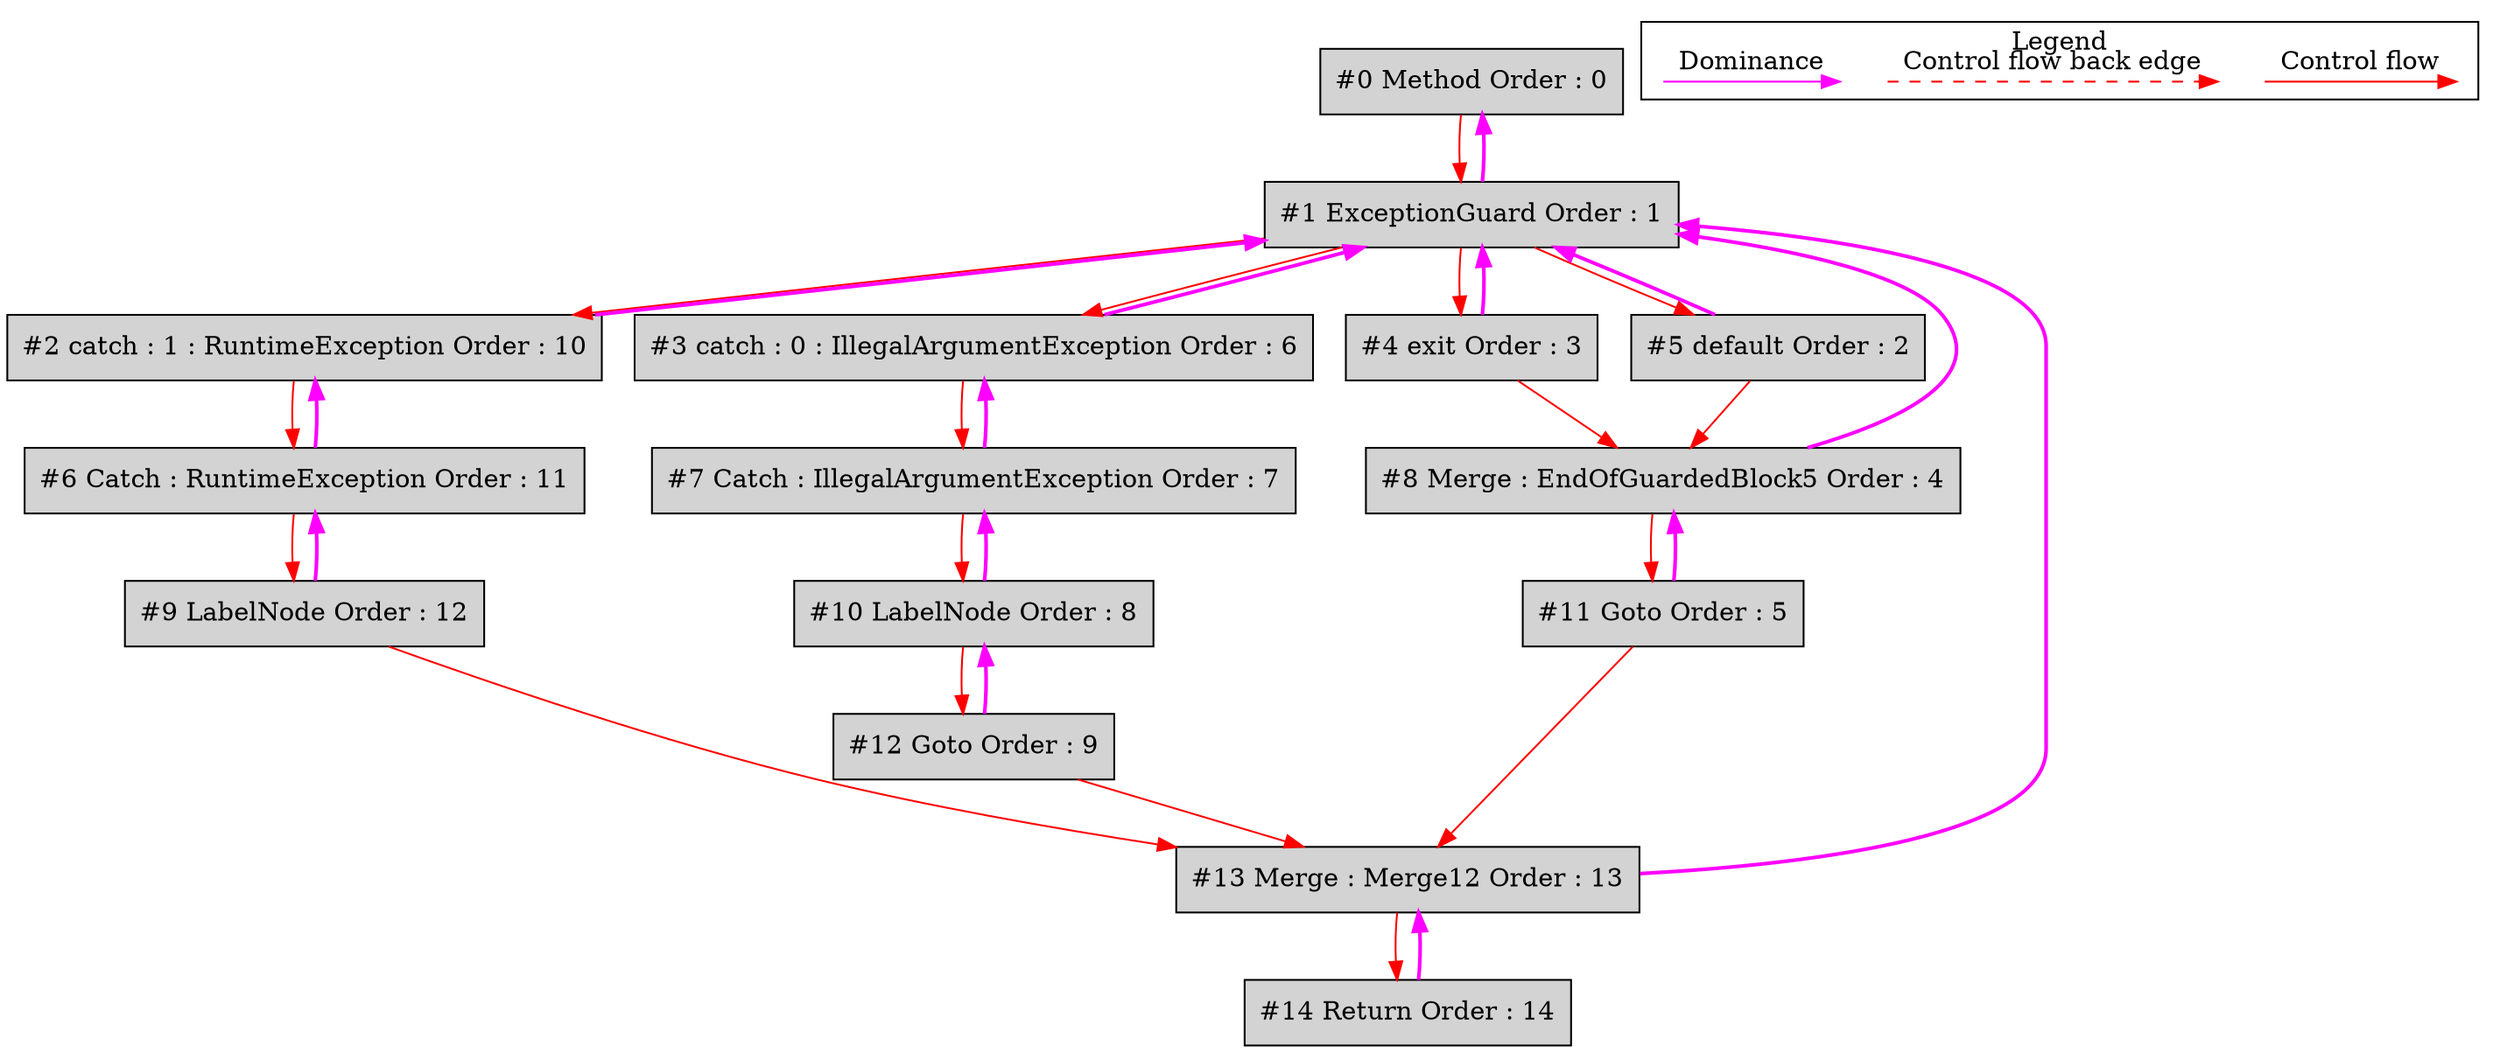 digraph debugoutput {
 ordering="in";
 node0[label="#0 Method Order : 0",shape=box, fillcolor=lightgrey, style=filled];
 node1[label="#1 ExceptionGuard Order : 1",shape=box, fillcolor=lightgrey, style=filled];
 node1 -> node0[dir="forward" color="fuchsia" penwidth="2"];
 node0 -> node1[labeldistance=2, color=red, fontcolor=red];
 node2[label="#2 catch : 1 : RuntimeException Order : 10",shape=box, fillcolor=lightgrey, style=filled];
 node2 -> node1[dir="forward" color="fuchsia" penwidth="2"];
 node1 -> node2[labeldistance=2, color=red, fontcolor=red];
 node3[label="#3 catch : 0 : IllegalArgumentException Order : 6",shape=box, fillcolor=lightgrey, style=filled];
 node3 -> node1[dir="forward" color="fuchsia" penwidth="2"];
 node1 -> node3[labeldistance=2, color=red, fontcolor=red];
 node4[label="#4 exit Order : 3",shape=box, fillcolor=lightgrey, style=filled];
 node4 -> node1[dir="forward" color="fuchsia" penwidth="2"];
 node1 -> node4[labeldistance=2, color=red, fontcolor=red];
 node5[label="#5 default Order : 2",shape=box, fillcolor=lightgrey, style=filled];
 node5 -> node1[dir="forward" color="fuchsia" penwidth="2"];
 node1 -> node5[labeldistance=2, color=red, fontcolor=red];
 node6[label="#6 Catch : RuntimeException Order : 11",shape=box, fillcolor=lightgrey, style=filled];
 node6 -> node2[dir="forward" color="fuchsia" penwidth="2"];
 node2 -> node6[labeldistance=2, color=red, fontcolor=red];
 node7[label="#7 Catch : IllegalArgumentException Order : 7",shape=box, fillcolor=lightgrey, style=filled];
 node7 -> node3[dir="forward" color="fuchsia" penwidth="2"];
 node3 -> node7[labeldistance=2, color=red, fontcolor=red];
 node8[label="#8 Merge : EndOfGuardedBlock5 Order : 4",shape=box, fillcolor=lightgrey, style=filled];
 node8 -> node1[dir="forward" color="fuchsia" penwidth="2"];
 node5 -> node8[labeldistance=2, color=red, fontcolor=red];
 node4 -> node8[labeldistance=2, color=red, fontcolor=red];
 node9[label="#9 LabelNode Order : 12",shape=box, fillcolor=lightgrey, style=filled];
 node9 -> node6[dir="forward" color="fuchsia" penwidth="2"];
 node6 -> node9[labeldistance=2, color=red, fontcolor=red];
 node10[label="#10 LabelNode Order : 8",shape=box, fillcolor=lightgrey, style=filled];
 node10 -> node7[dir="forward" color="fuchsia" penwidth="2"];
 node7 -> node10[labeldistance=2, color=red, fontcolor=red];
 node11[label="#11 Goto Order : 5",shape=box, fillcolor=lightgrey, style=filled];
 node11 -> node8[dir="forward" color="fuchsia" penwidth="2"];
 node8 -> node11[labeldistance=2, color=red, fontcolor=red];
 node12[label="#12 Goto Order : 9",shape=box, fillcolor=lightgrey, style=filled];
 node12 -> node10[dir="forward" color="fuchsia" penwidth="2"];
 node10 -> node12[labeldistance=2, color=red, fontcolor=red];
 node13[label="#13 Merge : Merge12 Order : 13",shape=box, fillcolor=lightgrey, style=filled];
 node13 -> node1[dir="forward" color="fuchsia" penwidth="2"];
 node11 -> node13[labeldistance=2, color=red, fontcolor=red];
 node12 -> node13[labeldistance=2, color=red, fontcolor=red];
 node9 -> node13[labeldistance=2, color=red, fontcolor=red];
 node14[label="#14 Return Order : 14",shape=box, fillcolor=lightgrey, style=filled];
 node14 -> node13[dir="forward" color="fuchsia" penwidth="2"];
 node13 -> node14[labeldistance=2, color=red, fontcolor=red];
 subgraph cluster_000 {
  label = "Legend";
  node [shape=point]
  {
   rank=same;
   c0 [style = invis];
   c1 [style = invis];
   c2 [style = invis];
   c3 [style = invis];
   d8 [style = invis];
   d9 [style = invis];

  }
  c0 -> c1 [label="Control flow", style=solid, color=red]
  c2 -> c3 [label="Control flow back edge", style=dashed, color=red]
  d8 -> d9 [label="Dominance", color=fuchsia, style=solid]
 }

}
